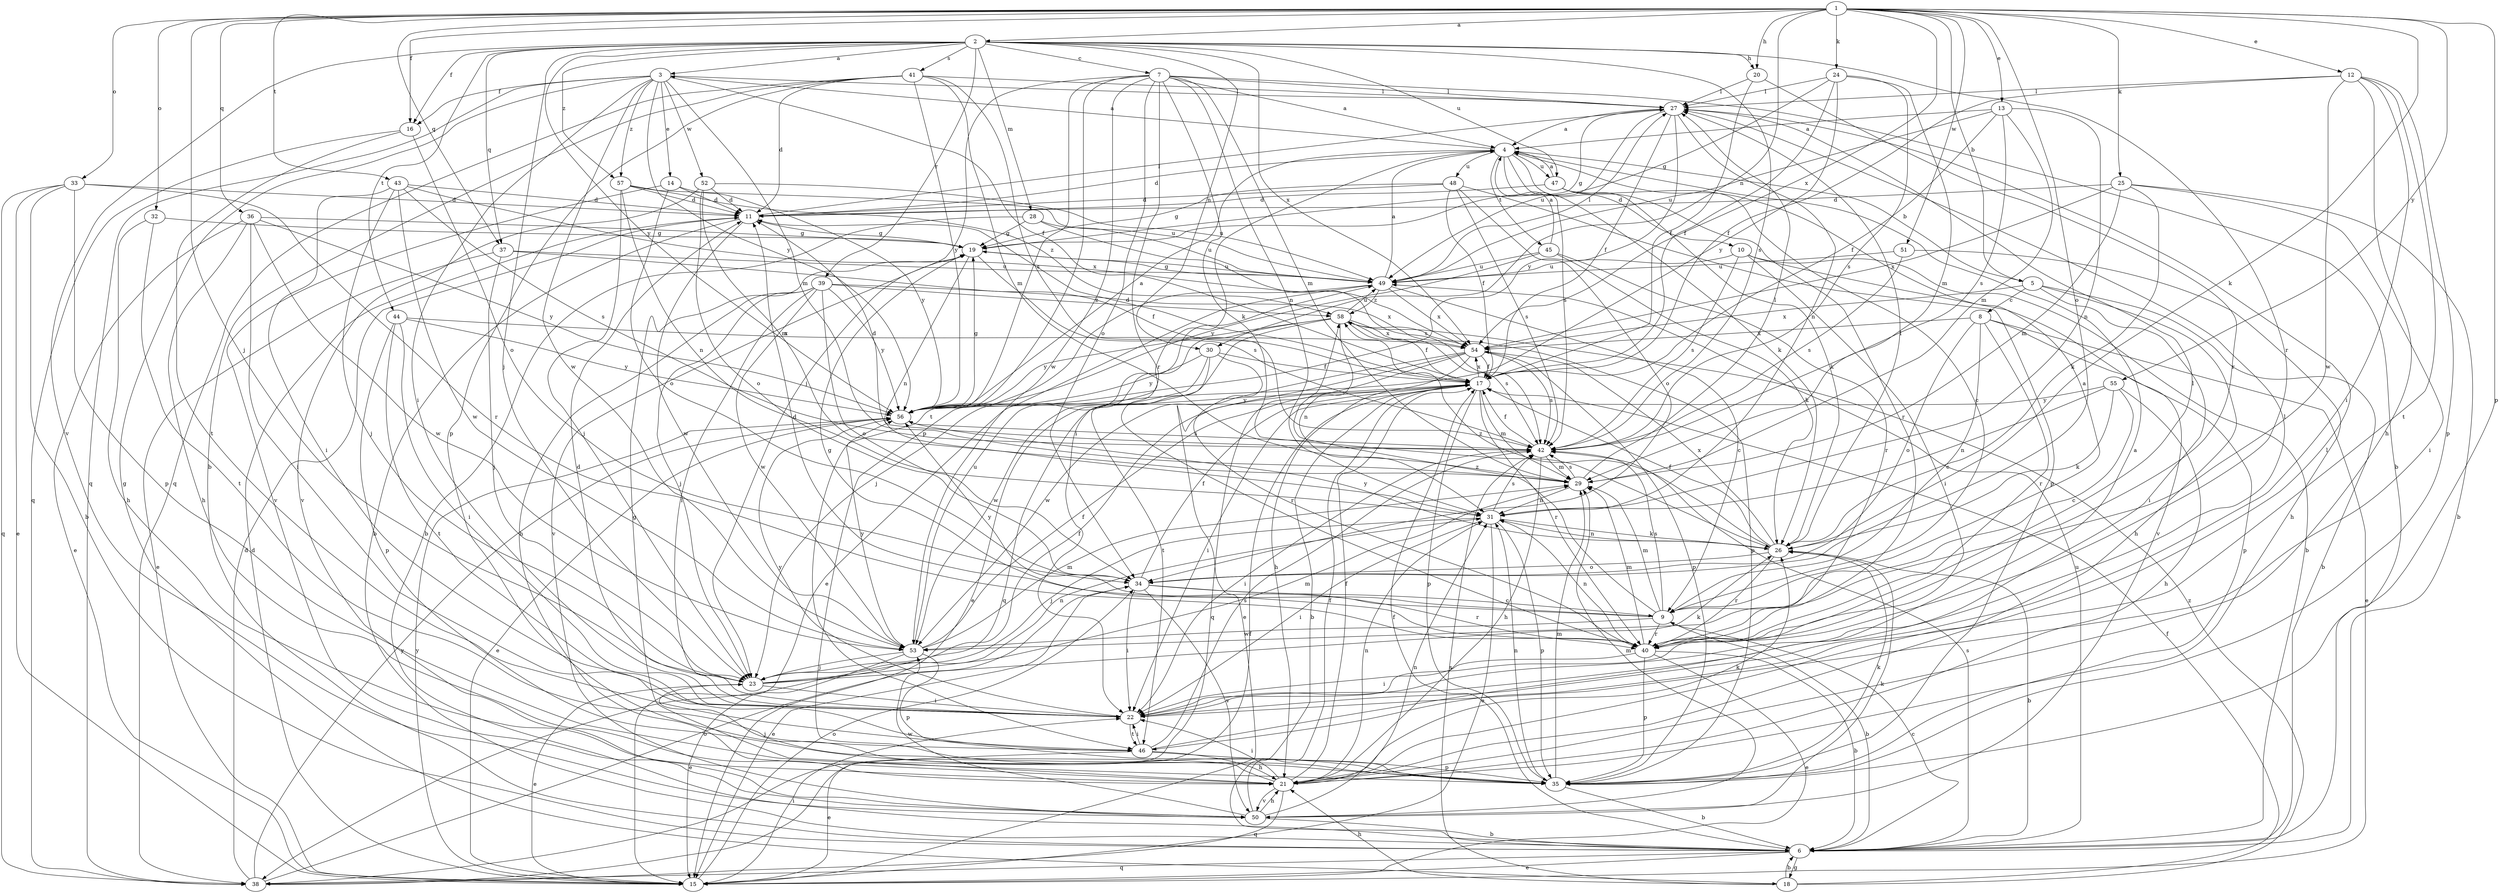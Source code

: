 strict digraph  {
	1 -> 2 [label=a];
	2 -> 3 [label=a];
	4 -> 3 [label=a];
	7 -> 4 [label=a];
	9 -> 4 [label=a];
	13 -> 4 [label=a];
	27 -> 4 [label=a];
	45 -> 4 [label=a];
	46 -> 4 [label=a];
	47 -> 4 [label=a];
	49 -> 4 [label=a];
	56 -> 4 [label=a];
	1 -> 5 [label=b];
	4 -> 5 [label=b];
	5 -> 6 [label=b];
	7 -> 6 [label=b];
	9 -> 6 [label=b];
	10 -> 6 [label=b];
	11 -> 6 [label=b];
	17 -> 6 [label=b];
	18 -> 6 [label=b];
	25 -> 6 [label=b];
	26 -> 6 [label=b];
	28 -> 6 [label=b];
	33 -> 6 [label=b];
	35 -> 6 [label=b];
	40 -> 6 [label=b];
	41 -> 6 [label=b];
	50 -> 6 [label=b];
	2 -> 7 [label=c];
	5 -> 8 [label=c];
	6 -> 9 [label=c];
	8 -> 9 [label=c];
	34 -> 9 [label=c];
	47 -> 9 [label=c];
	49 -> 9 [label=c];
	55 -> 9 [label=c];
	4 -> 10 [label=d];
	4 -> 11 [label=d];
	9 -> 11 [label=d];
	14 -> 11 [label=d];
	15 -> 11 [label=d];
	17 -> 11 [label=d];
	22 -> 11 [label=d];
	25 -> 11 [label=d];
	33 -> 11 [label=d];
	38 -> 11 [label=d];
	41 -> 11 [label=d];
	42 -> 11 [label=d];
	43 -> 11 [label=d];
	47 -> 11 [label=d];
	48 -> 11 [label=d];
	52 -> 11 [label=d];
	57 -> 11 [label=d];
	1 -> 12 [label=e];
	1 -> 13 [label=e];
	3 -> 14 [label=e];
	6 -> 15 [label=e];
	8 -> 15 [label=e];
	23 -> 15 [label=e];
	31 -> 15 [label=e];
	33 -> 15 [label=e];
	34 -> 15 [label=e];
	36 -> 15 [label=e];
	37 -> 15 [label=e];
	40 -> 15 [label=e];
	46 -> 15 [label=e];
	49 -> 15 [label=e];
	53 -> 15 [label=e];
	54 -> 15 [label=e];
	56 -> 15 [label=e];
	58 -> 15 [label=e];
	1 -> 16 [label=f];
	2 -> 16 [label=f];
	3 -> 16 [label=f];
	3 -> 17 [label=f];
	6 -> 17 [label=f];
	12 -> 17 [label=f];
	13 -> 17 [label=f];
	18 -> 17 [label=f];
	20 -> 17 [label=f];
	21 -> 17 [label=f];
	23 -> 17 [label=f];
	24 -> 17 [label=f];
	26 -> 17 [label=f];
	27 -> 17 [label=f];
	30 -> 17 [label=f];
	34 -> 17 [label=f];
	37 -> 17 [label=f];
	38 -> 17 [label=f];
	42 -> 17 [label=f];
	48 -> 17 [label=f];
	50 -> 17 [label=f];
	53 -> 17 [label=f];
	54 -> 17 [label=f];
	58 -> 17 [label=f];
	3 -> 18 [label=g];
	6 -> 18 [label=g];
	11 -> 19 [label=g];
	21 -> 19 [label=g];
	24 -> 19 [label=g];
	27 -> 19 [label=g];
	28 -> 19 [label=g];
	32 -> 19 [label=g];
	36 -> 19 [label=g];
	40 -> 19 [label=g];
	48 -> 19 [label=g];
	49 -> 19 [label=g];
	56 -> 19 [label=g];
	1 -> 20 [label=h];
	2 -> 20 [label=h];
	5 -> 21 [label=h];
	12 -> 21 [label=h];
	18 -> 21 [label=h];
	32 -> 21 [label=h];
	36 -> 21 [label=h];
	39 -> 21 [label=h];
	42 -> 21 [label=h];
	46 -> 21 [label=h];
	50 -> 21 [label=h];
	51 -> 21 [label=h];
	54 -> 21 [label=h];
	55 -> 21 [label=h];
	3 -> 22 [label=i];
	4 -> 22 [label=i];
	5 -> 22 [label=i];
	10 -> 22 [label=i];
	12 -> 22 [label=i];
	15 -> 22 [label=i];
	17 -> 22 [label=i];
	21 -> 22 [label=i];
	23 -> 22 [label=i];
	25 -> 22 [label=i];
	31 -> 22 [label=i];
	34 -> 22 [label=i];
	36 -> 22 [label=i];
	39 -> 22 [label=i];
	40 -> 22 [label=i];
	42 -> 22 [label=i];
	43 -> 22 [label=i];
	44 -> 22 [label=i];
	46 -> 22 [label=i];
	1 -> 23 [label=j];
	2 -> 23 [label=j];
	7 -> 23 [label=j];
	21 -> 23 [label=j];
	31 -> 23 [label=j];
	37 -> 23 [label=j];
	39 -> 23 [label=j];
	43 -> 23 [label=j];
	49 -> 23 [label=j];
	53 -> 23 [label=j];
	57 -> 23 [label=j];
	1 -> 24 [label=k];
	1 -> 25 [label=k];
	1 -> 26 [label=k];
	4 -> 26 [label=k];
	7 -> 26 [label=k];
	21 -> 26 [label=k];
	23 -> 26 [label=k];
	25 -> 26 [label=k];
	31 -> 26 [label=k];
	35 -> 26 [label=k];
	45 -> 26 [label=k];
	47 -> 26 [label=k];
	50 -> 26 [label=k];
	55 -> 26 [label=k];
	3 -> 27 [label=l];
	7 -> 27 [label=l];
	11 -> 27 [label=l];
	12 -> 27 [label=l];
	20 -> 27 [label=l];
	21 -> 27 [label=l];
	22 -> 27 [label=l];
	24 -> 27 [label=l];
	26 -> 27 [label=l];
	29 -> 27 [label=l];
	40 -> 27 [label=l];
	41 -> 27 [label=l];
	49 -> 27 [label=l];
	2 -> 28 [label=m];
	3 -> 29 [label=m];
	7 -> 29 [label=m];
	9 -> 29 [label=m];
	13 -> 29 [label=m];
	17 -> 29 [label=m];
	23 -> 29 [label=m];
	24 -> 29 [label=m];
	25 -> 29 [label=m];
	35 -> 29 [label=m];
	40 -> 29 [label=m];
	41 -> 29 [label=m];
	42 -> 29 [label=m];
	50 -> 29 [label=m];
	52 -> 29 [label=m];
	53 -> 29 [label=m];
	1 -> 30 [label=n];
	2 -> 30 [label=n];
	7 -> 31 [label=n];
	13 -> 31 [label=n];
	19 -> 31 [label=n];
	21 -> 31 [label=n];
	23 -> 31 [label=n];
	26 -> 31 [label=n];
	27 -> 31 [label=n];
	29 -> 31 [label=n];
	35 -> 31 [label=n];
	40 -> 31 [label=n];
	50 -> 31 [label=n];
	55 -> 31 [label=n];
	57 -> 31 [label=n];
	58 -> 31 [label=n];
	1 -> 32 [label=o];
	1 -> 33 [label=o];
	1 -> 34 [label=o];
	7 -> 34 [label=o];
	8 -> 34 [label=o];
	14 -> 34 [label=o];
	15 -> 34 [label=o];
	16 -> 34 [label=o];
	26 -> 34 [label=o];
	38 -> 34 [label=o];
	39 -> 34 [label=o];
	48 -> 34 [label=o];
	52 -> 34 [label=o];
	1 -> 35 [label=p];
	7 -> 35 [label=p];
	8 -> 35 [label=p];
	12 -> 35 [label=p];
	17 -> 35 [label=p];
	31 -> 35 [label=p];
	33 -> 35 [label=p];
	40 -> 35 [label=p];
	41 -> 35 [label=p];
	44 -> 35 [label=p];
	46 -> 35 [label=p];
	48 -> 35 [label=p];
	53 -> 35 [label=p];
	54 -> 35 [label=p];
	58 -> 35 [label=p];
	1 -> 36 [label=q];
	1 -> 37 [label=q];
	2 -> 37 [label=q];
	3 -> 38 [label=q];
	6 -> 38 [label=q];
	16 -> 38 [label=q];
	21 -> 38 [label=q];
	33 -> 38 [label=q];
	41 -> 38 [label=q];
	54 -> 38 [label=q];
	58 -> 38 [label=q];
	2 -> 39 [label=r];
	2 -> 40 [label=r];
	7 -> 40 [label=r];
	8 -> 40 [label=r];
	9 -> 40 [label=r];
	17 -> 40 [label=r];
	20 -> 40 [label=r];
	26 -> 40 [label=r];
	30 -> 40 [label=r];
	33 -> 40 [label=r];
	34 -> 40 [label=r];
	45 -> 40 [label=r];
	47 -> 40 [label=r];
	2 -> 41 [label=s];
	2 -> 42 [label=s];
	4 -> 42 [label=s];
	6 -> 42 [label=s];
	9 -> 42 [label=s];
	10 -> 42 [label=s];
	13 -> 42 [label=s];
	18 -> 42 [label=s];
	19 -> 42 [label=s];
	24 -> 42 [label=s];
	28 -> 42 [label=s];
	29 -> 42 [label=s];
	31 -> 42 [label=s];
	41 -> 42 [label=s];
	43 -> 42 [label=s];
	46 -> 42 [label=s];
	48 -> 42 [label=s];
	51 -> 42 [label=s];
	54 -> 42 [label=s];
	56 -> 42 [label=s];
	58 -> 42 [label=s];
	1 -> 43 [label=t];
	2 -> 44 [label=t];
	4 -> 45 [label=t];
	7 -> 46 [label=t];
	12 -> 46 [label=t];
	16 -> 46 [label=t];
	22 -> 46 [label=t];
	30 -> 46 [label=t];
	32 -> 46 [label=t];
	44 -> 46 [label=t];
	2 -> 47 [label=u];
	4 -> 47 [label=u];
	4 -> 48 [label=u];
	6 -> 49 [label=u];
	10 -> 49 [label=u];
	13 -> 49 [label=u];
	19 -> 49 [label=u];
	27 -> 49 [label=u];
	28 -> 49 [label=u];
	37 -> 49 [label=u];
	45 -> 49 [label=u];
	51 -> 49 [label=u];
	52 -> 49 [label=u];
	53 -> 49 [label=u];
	57 -> 49 [label=u];
	58 -> 49 [label=u];
	2 -> 50 [label=v];
	10 -> 50 [label=v];
	14 -> 50 [label=v];
	19 -> 50 [label=v];
	21 -> 50 [label=v];
	34 -> 50 [label=v];
	52 -> 50 [label=v];
	1 -> 51 [label=w];
	3 -> 52 [label=w];
	3 -> 53 [label=w];
	7 -> 53 [label=w];
	9 -> 53 [label=w];
	11 -> 53 [label=w];
	12 -> 53 [label=w];
	30 -> 53 [label=w];
	36 -> 53 [label=w];
	39 -> 53 [label=w];
	43 -> 53 [label=w];
	50 -> 53 [label=w];
	54 -> 53 [label=w];
	1 -> 54 [label=x];
	2 -> 54 [label=x];
	5 -> 54 [label=x];
	8 -> 54 [label=x];
	17 -> 54 [label=x];
	25 -> 54 [label=x];
	26 -> 54 [label=x];
	39 -> 54 [label=x];
	43 -> 54 [label=x];
	44 -> 54 [label=x];
	49 -> 54 [label=x];
	58 -> 54 [label=x];
	1 -> 55 [label=y];
	2 -> 56 [label=y];
	3 -> 56 [label=y];
	9 -> 56 [label=y];
	14 -> 56 [label=y];
	15 -> 56 [label=y];
	17 -> 56 [label=y];
	22 -> 56 [label=y];
	24 -> 56 [label=y];
	26 -> 56 [label=y];
	27 -> 56 [label=y];
	30 -> 56 [label=y];
	36 -> 56 [label=y];
	38 -> 56 [label=y];
	39 -> 56 [label=y];
	41 -> 56 [label=y];
	44 -> 56 [label=y];
	45 -> 56 [label=y];
	53 -> 56 [label=y];
	55 -> 56 [label=y];
	58 -> 56 [label=y];
	2 -> 57 [label=z];
	3 -> 57 [label=z];
	9 -> 58 [label=z];
	18 -> 58 [label=z];
	26 -> 58 [label=z];
	39 -> 58 [label=z];
	49 -> 58 [label=z];
	57 -> 58 [label=z];
}
